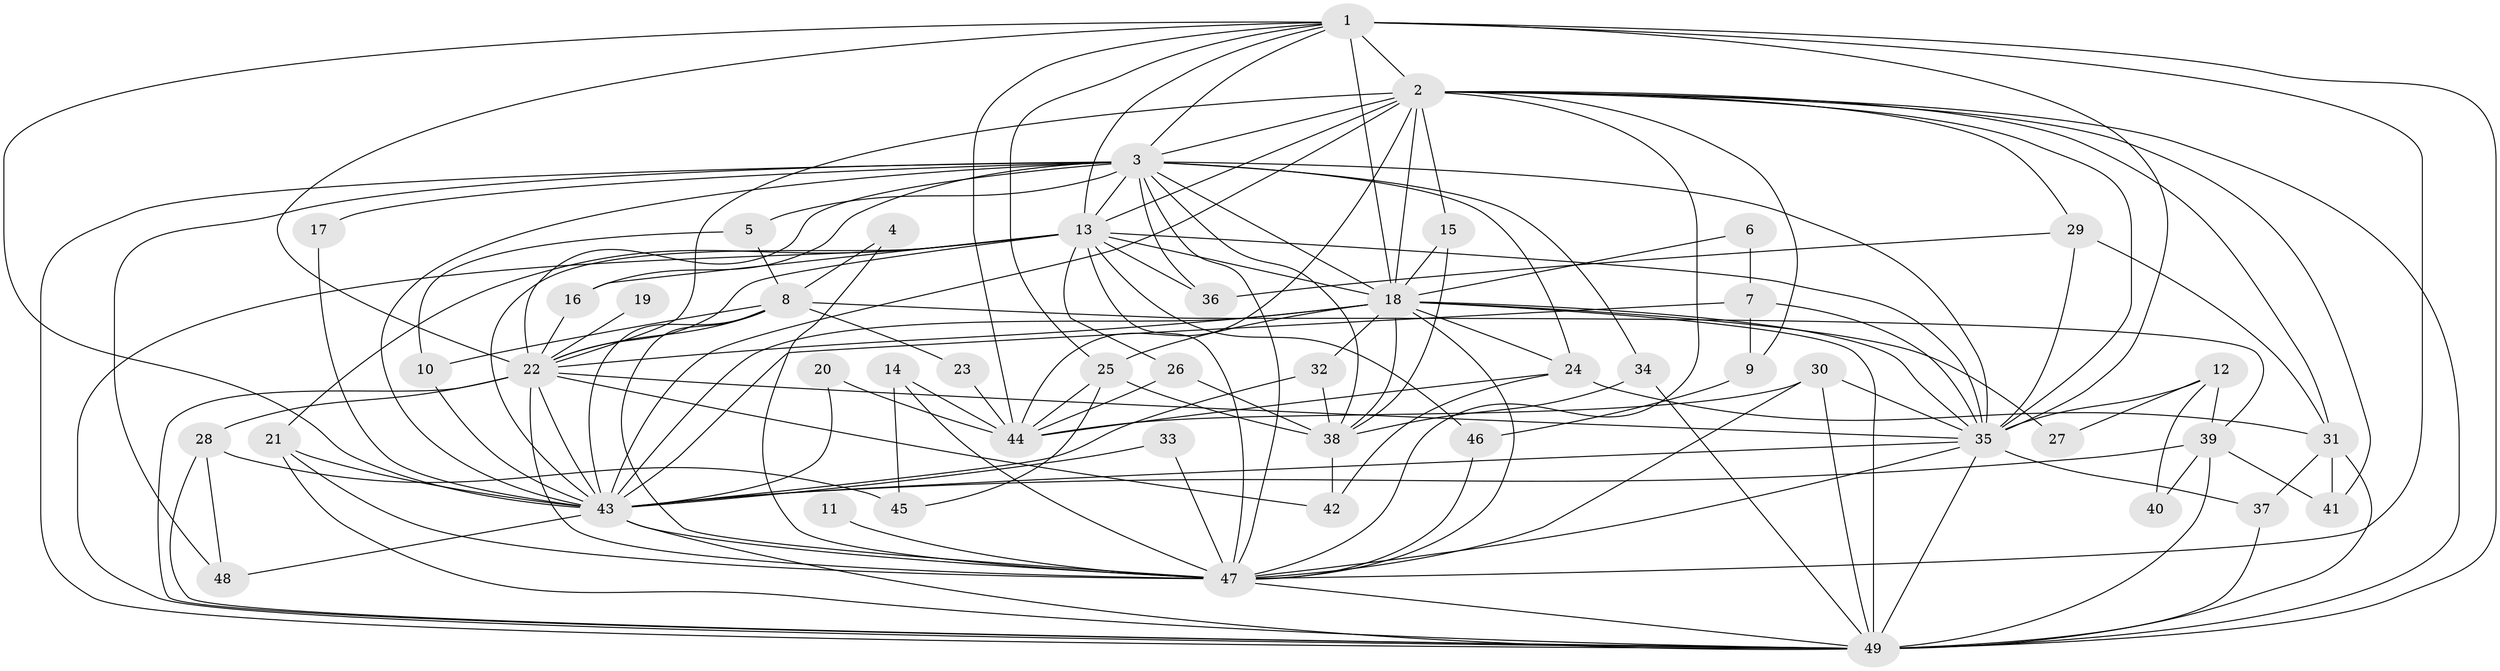// original degree distribution, {22: 0.010309278350515464, 23: 0.010309278350515464, 20: 0.030927835051546393, 14: 0.010309278350515464, 21: 0.010309278350515464, 15: 0.010309278350515464, 17: 0.010309278350515464, 18: 0.010309278350515464, 8: 0.020618556701030927, 3: 0.17525773195876287, 2: 0.5463917525773195, 4: 0.08247422680412371, 5: 0.041237113402061855, 7: 0.010309278350515464, 10: 0.010309278350515464, 6: 0.010309278350515464}
// Generated by graph-tools (version 1.1) at 2025/01/03/09/25 03:01:25]
// undirected, 49 vertices, 145 edges
graph export_dot {
graph [start="1"]
  node [color=gray90,style=filled];
  1;
  2;
  3;
  4;
  5;
  6;
  7;
  8;
  9;
  10;
  11;
  12;
  13;
  14;
  15;
  16;
  17;
  18;
  19;
  20;
  21;
  22;
  23;
  24;
  25;
  26;
  27;
  28;
  29;
  30;
  31;
  32;
  33;
  34;
  35;
  36;
  37;
  38;
  39;
  40;
  41;
  42;
  43;
  44;
  45;
  46;
  47;
  48;
  49;
  1 -- 2 [weight=2.0];
  1 -- 3 [weight=1.0];
  1 -- 13 [weight=1.0];
  1 -- 18 [weight=1.0];
  1 -- 22 [weight=1.0];
  1 -- 25 [weight=1.0];
  1 -- 35 [weight=2.0];
  1 -- 43 [weight=1.0];
  1 -- 44 [weight=1.0];
  1 -- 47 [weight=2.0];
  1 -- 49 [weight=1.0];
  2 -- 3 [weight=1.0];
  2 -- 9 [weight=1.0];
  2 -- 13 [weight=1.0];
  2 -- 15 [weight=1.0];
  2 -- 18 [weight=2.0];
  2 -- 22 [weight=2.0];
  2 -- 29 [weight=1.0];
  2 -- 31 [weight=1.0];
  2 -- 35 [weight=1.0];
  2 -- 41 [weight=1.0];
  2 -- 43 [weight=1.0];
  2 -- 44 [weight=1.0];
  2 -- 47 [weight=1.0];
  2 -- 49 [weight=3.0];
  3 -- 5 [weight=1.0];
  3 -- 13 [weight=1.0];
  3 -- 16 [weight=1.0];
  3 -- 17 [weight=2.0];
  3 -- 18 [weight=1.0];
  3 -- 22 [weight=1.0];
  3 -- 24 [weight=1.0];
  3 -- 34 [weight=1.0];
  3 -- 35 [weight=1.0];
  3 -- 36 [weight=1.0];
  3 -- 38 [weight=1.0];
  3 -- 43 [weight=1.0];
  3 -- 47 [weight=1.0];
  3 -- 48 [weight=2.0];
  3 -- 49 [weight=2.0];
  4 -- 8 [weight=1.0];
  4 -- 47 [weight=1.0];
  5 -- 8 [weight=1.0];
  5 -- 10 [weight=1.0];
  6 -- 7 [weight=1.0];
  6 -- 18 [weight=1.0];
  7 -- 9 [weight=1.0];
  7 -- 35 [weight=1.0];
  7 -- 43 [weight=1.0];
  8 -- 10 [weight=1.0];
  8 -- 22 [weight=1.0];
  8 -- 23 [weight=1.0];
  8 -- 39 [weight=1.0];
  8 -- 43 [weight=1.0];
  8 -- 47 [weight=1.0];
  9 -- 46 [weight=1.0];
  10 -- 43 [weight=1.0];
  11 -- 47 [weight=1.0];
  12 -- 27 [weight=1.0];
  12 -- 35 [weight=1.0];
  12 -- 39 [weight=1.0];
  12 -- 40 [weight=1.0];
  13 -- 16 [weight=1.0];
  13 -- 18 [weight=1.0];
  13 -- 21 [weight=1.0];
  13 -- 22 [weight=1.0];
  13 -- 26 [weight=1.0];
  13 -- 35 [weight=2.0];
  13 -- 36 [weight=1.0];
  13 -- 43 [weight=1.0];
  13 -- 46 [weight=1.0];
  13 -- 47 [weight=1.0];
  13 -- 49 [weight=1.0];
  14 -- 44 [weight=1.0];
  14 -- 45 [weight=1.0];
  14 -- 47 [weight=1.0];
  15 -- 18 [weight=1.0];
  15 -- 38 [weight=1.0];
  16 -- 22 [weight=1.0];
  17 -- 43 [weight=1.0];
  18 -- 22 [weight=2.0];
  18 -- 24 [weight=1.0];
  18 -- 25 [weight=1.0];
  18 -- 27 [weight=2.0];
  18 -- 32 [weight=2.0];
  18 -- 35 [weight=1.0];
  18 -- 38 [weight=1.0];
  18 -- 43 [weight=2.0];
  18 -- 47 [weight=1.0];
  18 -- 49 [weight=2.0];
  19 -- 22 [weight=1.0];
  20 -- 43 [weight=1.0];
  20 -- 44 [weight=1.0];
  21 -- 43 [weight=1.0];
  21 -- 47 [weight=1.0];
  21 -- 49 [weight=1.0];
  22 -- 28 [weight=1.0];
  22 -- 35 [weight=1.0];
  22 -- 42 [weight=1.0];
  22 -- 43 [weight=1.0];
  22 -- 47 [weight=1.0];
  22 -- 49 [weight=1.0];
  23 -- 44 [weight=1.0];
  24 -- 31 [weight=1.0];
  24 -- 42 [weight=1.0];
  24 -- 44 [weight=1.0];
  25 -- 38 [weight=1.0];
  25 -- 44 [weight=1.0];
  25 -- 45 [weight=1.0];
  26 -- 38 [weight=1.0];
  26 -- 44 [weight=1.0];
  28 -- 45 [weight=1.0];
  28 -- 48 [weight=1.0];
  28 -- 49 [weight=1.0];
  29 -- 31 [weight=1.0];
  29 -- 35 [weight=1.0];
  29 -- 36 [weight=1.0];
  30 -- 35 [weight=1.0];
  30 -- 44 [weight=1.0];
  30 -- 47 [weight=1.0];
  30 -- 49 [weight=1.0];
  31 -- 37 [weight=1.0];
  31 -- 41 [weight=1.0];
  31 -- 49 [weight=2.0];
  32 -- 38 [weight=1.0];
  32 -- 43 [weight=1.0];
  33 -- 43 [weight=1.0];
  33 -- 47 [weight=1.0];
  34 -- 38 [weight=1.0];
  34 -- 49 [weight=1.0];
  35 -- 37 [weight=1.0];
  35 -- 43 [weight=1.0];
  35 -- 47 [weight=1.0];
  35 -- 49 [weight=2.0];
  37 -- 49 [weight=1.0];
  38 -- 42 [weight=1.0];
  39 -- 40 [weight=2.0];
  39 -- 41 [weight=1.0];
  39 -- 43 [weight=1.0];
  39 -- 49 [weight=1.0];
  43 -- 47 [weight=2.0];
  43 -- 48 [weight=1.0];
  43 -- 49 [weight=1.0];
  46 -- 47 [weight=1.0];
  47 -- 49 [weight=1.0];
}
